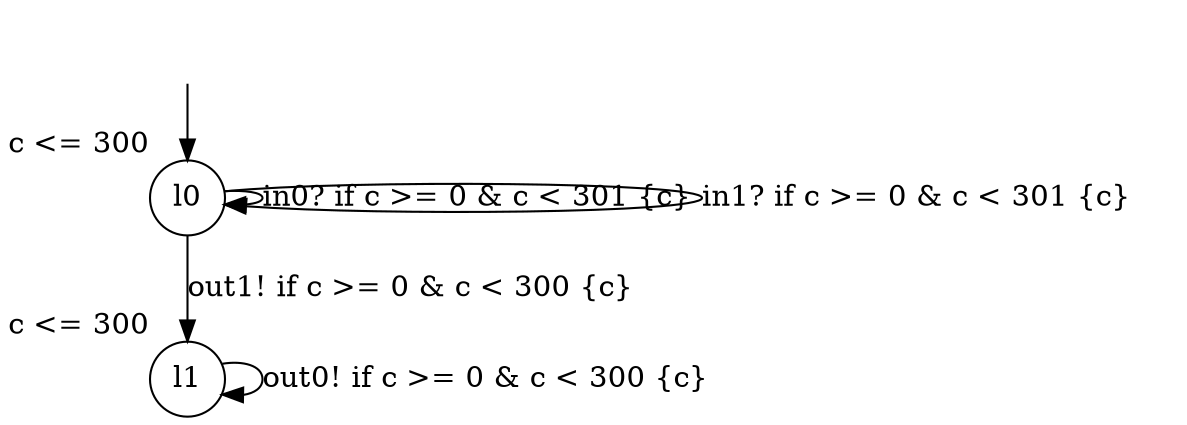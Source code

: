 digraph g {
__start0 [label="" shape="none"];
l0 [shape="circle" margin=0 label="l0", xlabel="c <= 300"];
l1 [shape="circle" margin=0 label="l1", xlabel="c <= 300"];
l0 -> l0 [label="in0? if c >= 0 & c < 301 {c} "];
l0 -> l0 [label="in1? if c >= 0 & c < 301 {c} "];
l0 -> l1 [label="out1! if c >= 0 & c < 300 {c} "];
l1 -> l1 [label="out0! if c >= 0 & c < 300 {c} "];
__start0 -> l0;
}
